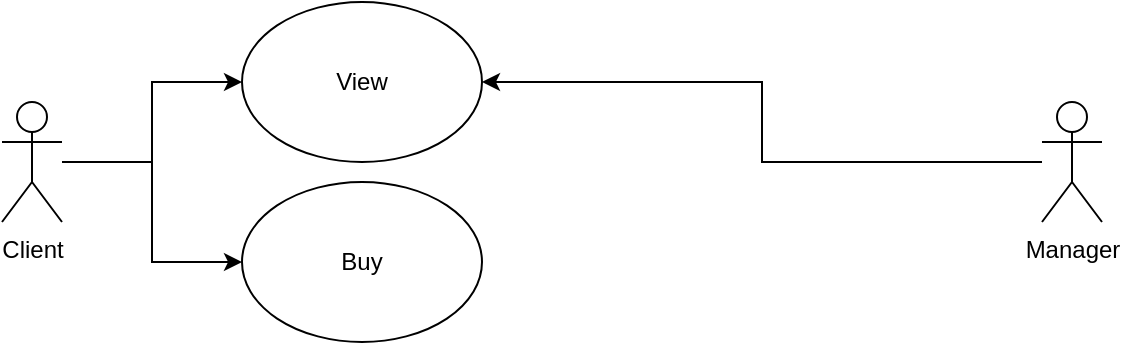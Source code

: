 <mxfile version="21.0.2" type="github">
  <diagram name="Сторінка-1" id="5XAyrC7KI8oxUYo3T-z_">
    <mxGraphModel dx="819" dy="432" grid="1" gridSize="10" guides="1" tooltips="1" connect="1" arrows="1" fold="1" page="1" pageScale="1" pageWidth="827" pageHeight="1169" math="0" shadow="0">
      <root>
        <mxCell id="0" />
        <mxCell id="1" parent="0" />
        <mxCell id="lY-2bTIVQHtSG9LDVeNh-3" value="" style="edgeStyle=orthogonalEdgeStyle;rounded=0;orthogonalLoop=1;jettySize=auto;html=1;" edge="1" parent="1" source="lY-2bTIVQHtSG9LDVeNh-1" target="lY-2bTIVQHtSG9LDVeNh-2">
          <mxGeometry relative="1" as="geometry" />
        </mxCell>
        <mxCell id="lY-2bTIVQHtSG9LDVeNh-5" style="edgeStyle=orthogonalEdgeStyle;rounded=0;orthogonalLoop=1;jettySize=auto;html=1;entryX=0;entryY=0.5;entryDx=0;entryDy=0;" edge="1" parent="1" source="lY-2bTIVQHtSG9LDVeNh-1" target="lY-2bTIVQHtSG9LDVeNh-4">
          <mxGeometry relative="1" as="geometry" />
        </mxCell>
        <mxCell id="lY-2bTIVQHtSG9LDVeNh-1" value="Client&lt;br&gt;" style="shape=umlActor;verticalLabelPosition=bottom;verticalAlign=top;html=1;" vertex="1" parent="1">
          <mxGeometry x="100" y="280" width="30" height="60" as="geometry" />
        </mxCell>
        <mxCell id="lY-2bTIVQHtSG9LDVeNh-2" value="View" style="ellipse;whiteSpace=wrap;html=1;" vertex="1" parent="1">
          <mxGeometry x="220" y="230" width="120" height="80" as="geometry" />
        </mxCell>
        <mxCell id="lY-2bTIVQHtSG9LDVeNh-4" value="Buy&lt;br&gt;" style="ellipse;whiteSpace=wrap;html=1;" vertex="1" parent="1">
          <mxGeometry x="220" y="320" width="120" height="80" as="geometry" />
        </mxCell>
        <mxCell id="lY-2bTIVQHtSG9LDVeNh-7" style="edgeStyle=orthogonalEdgeStyle;rounded=0;orthogonalLoop=1;jettySize=auto;html=1;entryX=1;entryY=0.5;entryDx=0;entryDy=0;" edge="1" parent="1" source="lY-2bTIVQHtSG9LDVeNh-6" target="lY-2bTIVQHtSG9LDVeNh-2">
          <mxGeometry relative="1" as="geometry" />
        </mxCell>
        <mxCell id="lY-2bTIVQHtSG9LDVeNh-6" value="Manager&lt;br&gt;" style="shape=umlActor;verticalLabelPosition=bottom;verticalAlign=top;html=1;" vertex="1" parent="1">
          <mxGeometry x="620" y="280" width="30" height="60" as="geometry" />
        </mxCell>
      </root>
    </mxGraphModel>
  </diagram>
</mxfile>
